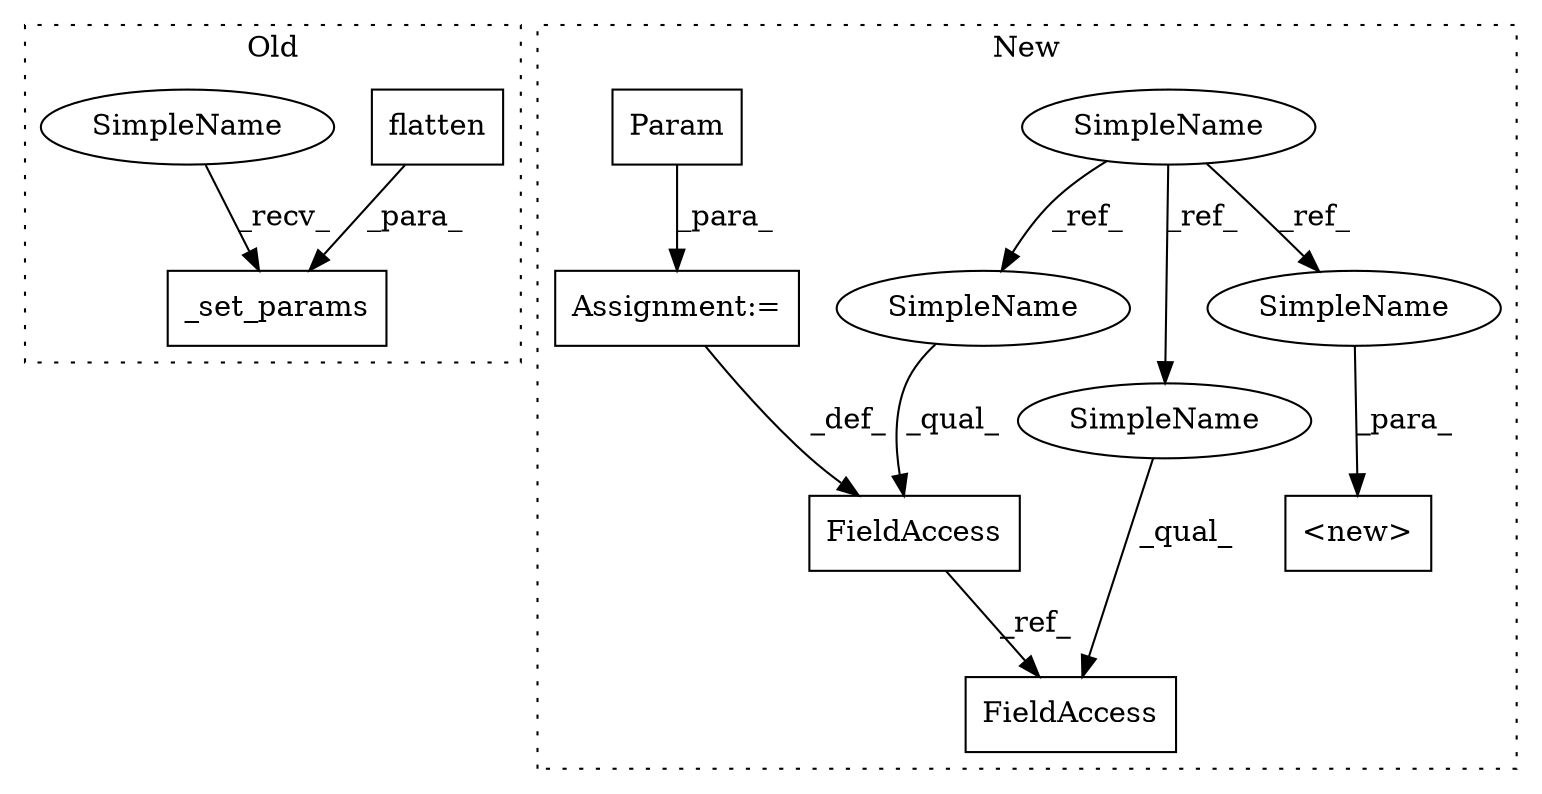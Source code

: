 digraph G {
subgraph cluster0 {
1 [label="flatten" a="32" s="1040" l="9" shape="box"];
3 [label="_set_params" a="32" s="973,1051" l="12,1" shape="box"];
12 [label="SimpleName" a="42" s="968" l="4" shape="ellipse"];
label = "Old";
style="dotted";
}
subgraph cluster1 {
2 [label="<new>" a="46" s="315,332" l="6,2" shape="box"];
4 [label="SimpleName" a="42" s="206" l="4" shape="ellipse"];
5 [label="FieldAccess" a="22" s="970" l="13" shape="box"];
6 [label="Assignment:=" a="7" s="983" l="1" shape="box"];
7 [label="FieldAccess" a="22" s="1217" l="13" shape="box"];
8 [label="Param" a="32" s="984,1009" l="6,1" shape="box"];
9 [label="SimpleName" a="42" s="970" l="4" shape="ellipse"];
10 [label="SimpleName" a="42" s="1217" l="4" shape="ellipse"];
11 [label="SimpleName" a="42" s="328" l="4" shape="ellipse"];
label = "New";
style="dotted";
}
1 -> 3 [label="_para_"];
4 -> 11 [label="_ref_"];
4 -> 10 [label="_ref_"];
4 -> 9 [label="_ref_"];
5 -> 7 [label="_ref_"];
6 -> 5 [label="_def_"];
8 -> 6 [label="_para_"];
9 -> 5 [label="_qual_"];
10 -> 7 [label="_qual_"];
11 -> 2 [label="_para_"];
12 -> 3 [label="_recv_"];
}